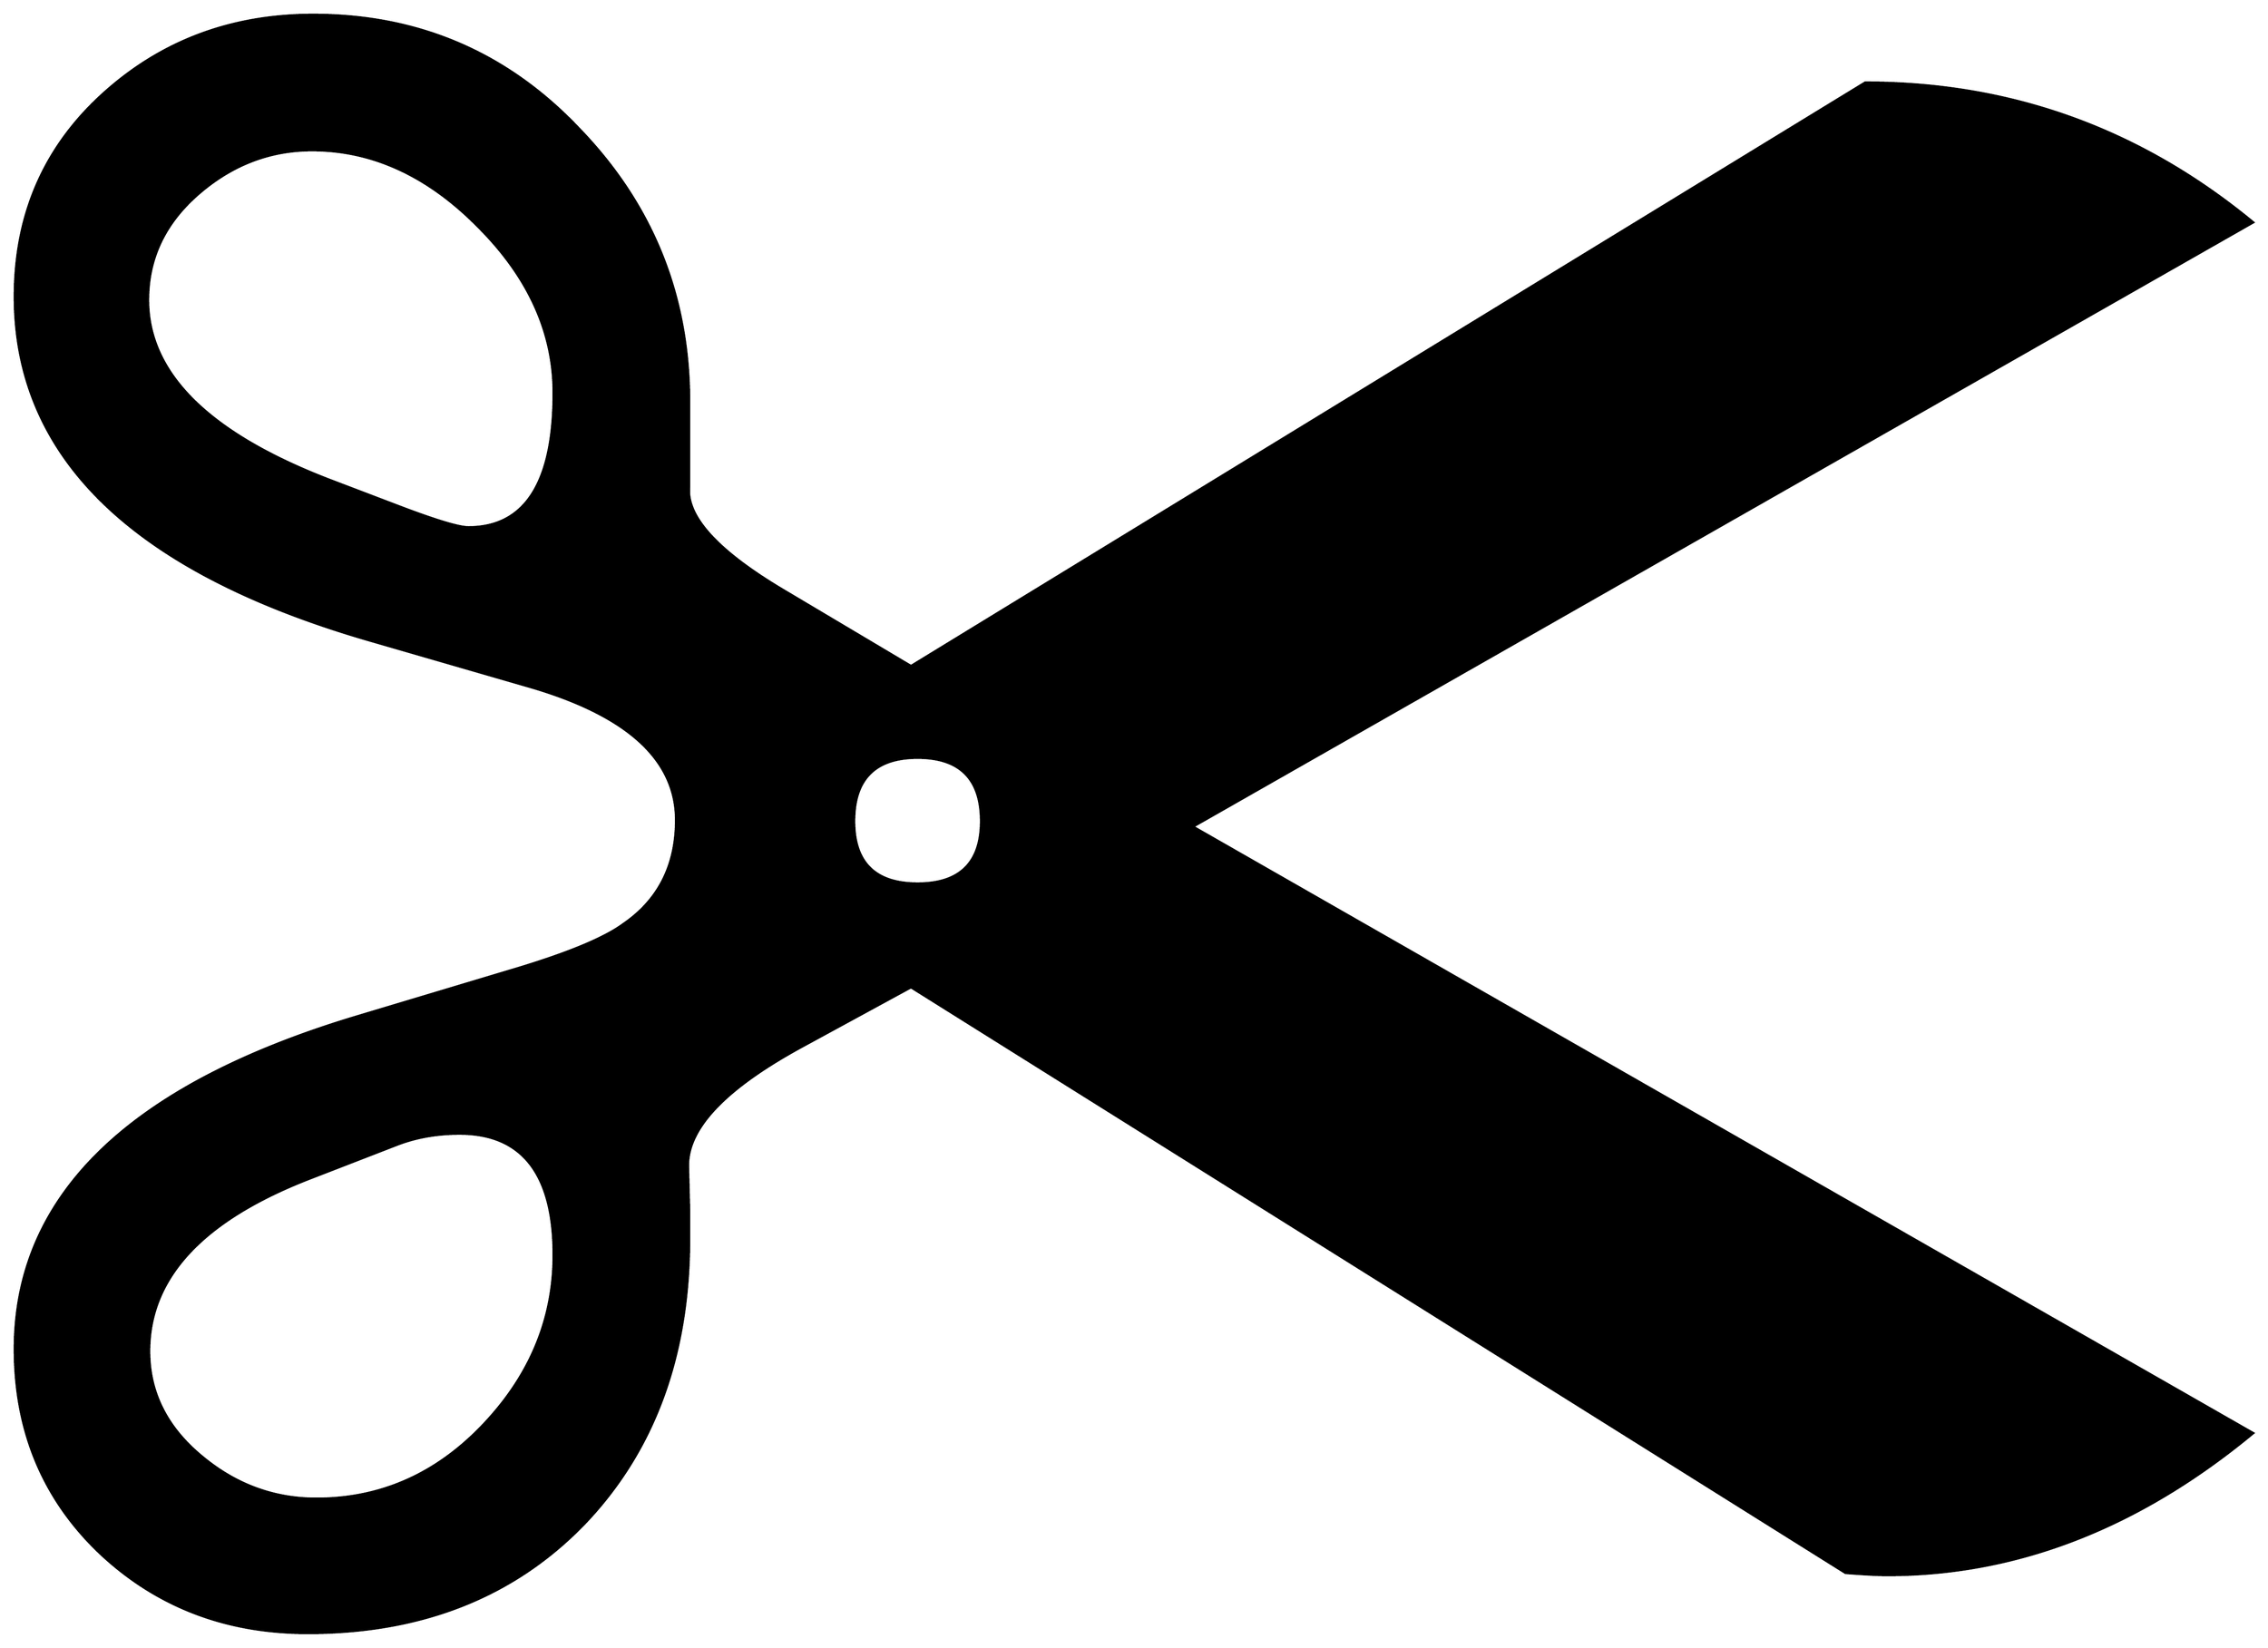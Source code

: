 


\begin{tikzpicture}[y=0.80pt, x=0.80pt, yscale=-1.0, xscale=1.0, inner sep=0pt, outer sep=0pt]
\begin{scope}[shift={(100.0,1832.0)},nonzero rule]
  \path[draw=.,fill=.,line width=1.600pt] (2196.0,-151.0) ..
    controls (2091.333,-64.333) and (1979.667,-21.0) .. (1861.0,-21.0)
    .. controls (1853.0,-21.0) and (1840.333,-21.667) ..
    (1823.0,-23.0) -- (968.0,-559.0) -- (867.0,-504.0) ..
    controls (797.667,-466.0) and (763.333,-429.667) .. (764.0,-395.0)
    -- (765.0,-354.0) -- (765.0,-329.0) .. controls
    (765.0,-223.0) and (733.667,-136.667) .. (671.0,-70.0) ..
    controls (606.333,-2.0) and (521.333,32.0) .. (416.0,32.0) ..
    controls (340.667,32.0) and (277.0,7.333) .. (225.0,-42.0) ..
    controls (173.667,-91.333) and (148.0,-153.333) .. (148.0,-228.0)
    .. controls (148.0,-368.0) and (252.0,-469.333) ..
    (460.0,-532.0) -- (600.0,-574.0) .. controls (652.0,-589.333)
    and (687.0,-603.667) .. (705.0,-617.0) .. controls
    (737.0,-639.0) and (753.0,-670.667) .. (753.0,-712.0) ..
    controls (753.0,-767.333) and (708.333,-808.0) .. (619.0,-834.0)
    -- (474.0,-876.0) .. controls (256.667,-938.667) and
    (148.0,-1043.667) .. (148.0,-1191.0) .. controls
    (148.0,-1265.667) and (174.667,-1327.333) .. (228.0,-1376.0) ..
    controls (281.333,-1424.667) and (345.667,-1449.0) ..
    (421.0,-1449.0) .. controls (517.667,-1449.0) and
    (599.0,-1414.0) .. (665.0,-1344.0) .. controls
    (731.667,-1274.667) and (765.0,-1191.667) .. (765.0,-1095.0) --
    (765.0,-1017.0) .. controls (762.333,-989.667) and
    (791.333,-958.0) .. (852.0,-922.0) -- (968.0,-853.0) --
    (1841.0,-1387.0) .. controls (1974.333,-1387.0) and
    (2092.667,-1344.333) .. (2196.0,-1259.0) -- (1226.0,-706.0) --
    (2196.0,-151.0) -- cycle(1032.0,-711.0) .. controls
    (1032.0,-749.667) and (1012.667,-769.0) .. (974.0,-769.0) ..
    controls (935.333,-769.0) and (916.0,-749.667) .. (916.0,-711.0)
    .. controls (916.0,-673.0) and (935.333,-654.0) ..
    (974.0,-654.0) .. controls (1012.667,-654.0) and
    (1032.0,-673.0) .. (1032.0,-711.0) -- cycle(641.0,-1103.0)
    .. controls (641.0,-1158.333) and (618.0,-1209.0) ..
    (572.0,-1255.0) .. controls (526.0,-1301.667) and
    (475.333,-1325.0) .. (420.0,-1325.0) .. controls
    (381.333,-1325.0) and (346.667,-1311.667) .. (316.0,-1285.0) ..
    controls (285.333,-1258.333) and (270.0,-1226.0) ..
    (270.0,-1188.0) .. controls (270.0,-1120.667) and
    (325.667,-1065.667) .. (437.0,-1023.0) -- (500.0,-999.0) ..
    controls (533.333,-986.333) and (554.333,-980.0) .. (563.0,-980.0)
    .. controls (615.0,-980.0) and (641.0,-1021.0) ..
    (641.0,-1103.0) -- cycle(641.0,-314.0) .. controls
    (641.0,-388.0) and (612.333,-425.0) .. (555.0,-425.0) ..
    controls (534.333,-425.0) and (515.333,-421.667) .. (498.0,-415.0)
    -- (418.0,-384.0) .. controls (320.0,-346.0) and
    (271.0,-293.333) .. (271.0,-226.0) .. controls (271.0,-188.0)
    and (287.333,-155.667) .. (320.0,-129.0) .. controls
    (350.667,-103.667) and (385.333,-91.0) .. (424.0,-91.0) ..
    controls (482.667,-91.0) and (533.333,-113.333) .. (576.0,-158.0)
    .. controls (619.333,-203.333) and (641.0,-255.333) ..
    (641.0,-314.0) -- cycle;
\end{scope}

\end{tikzpicture}

